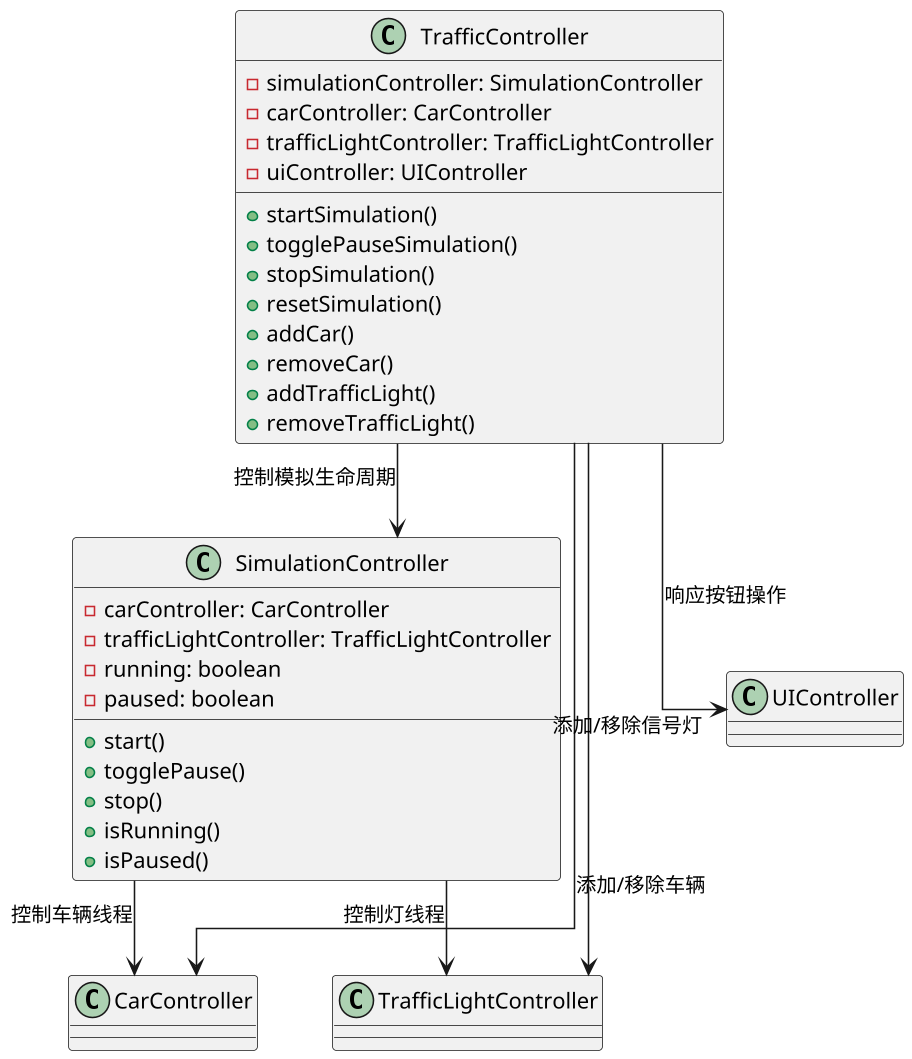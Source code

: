@startuml


skinparam linetype ortho
skinparam dpi 150
skinparam defaultTextAlignment center

class SimulationController {
  - carController: CarController
  - trafficLightController: TrafficLightController
  - running: boolean
  - paused: boolean
  + start()
  + togglePause()
  + stop()
  + isRunning()
  + isPaused()
}

class TrafficController {
  - simulationController: SimulationController
  - carController: CarController
  - trafficLightController: TrafficLightController
  - uiController: UIController
  + startSimulation()
  + togglePauseSimulation()
  + stopSimulation()
  + resetSimulation()
  + addCar()
  + removeCar()
  + addTrafficLight()
  + removeTrafficLight()
}

class CarController
class TrafficLightController
class UIController

' ========= 关系定义 =========
TrafficController --> SimulationController : 控制模拟生命周期
TrafficController --> CarController : 添加/移除车辆
TrafficController --> TrafficLightController : 添加/移除信号灯
TrafficController --> UIController : 响应按钮操作

SimulationController --> CarController : 控制车辆线程
SimulationController --> TrafficLightController : 控制灯线程

@enduml
